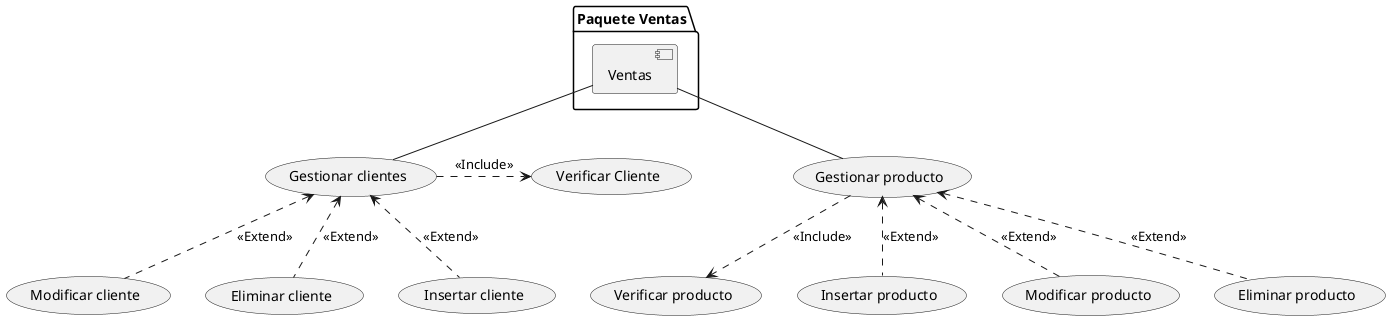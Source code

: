@startuml Paquete Casos de uso Ventas

(Gestionar clientes) .> (Verificar Cliente): <<Include>>
(Gestionar clientes) <.-(Modificar cliente): <<Extend>>
(Gestionar clientes) <.- (Eliminar cliente): <<Extend>>
(Gestionar clientes)<.-(Insertar cliente): <<Extend>>
(Gestionar producto)-.> (Verificar producto): <<Include>>
(Gestionar producto)<.- (Insertar producto): <<Extend>>
(Gestionar producto)<.- (Modificar producto): <<Extend>>
(Gestionar producto)<.- (Eliminar producto): <<Extend>>

folder "Paquete Ventas" {

[Ventas]

  }

  [Ventas] -- (Gestionar clientes)
  [Ventas] -- (Gestionar producto)




@endluml